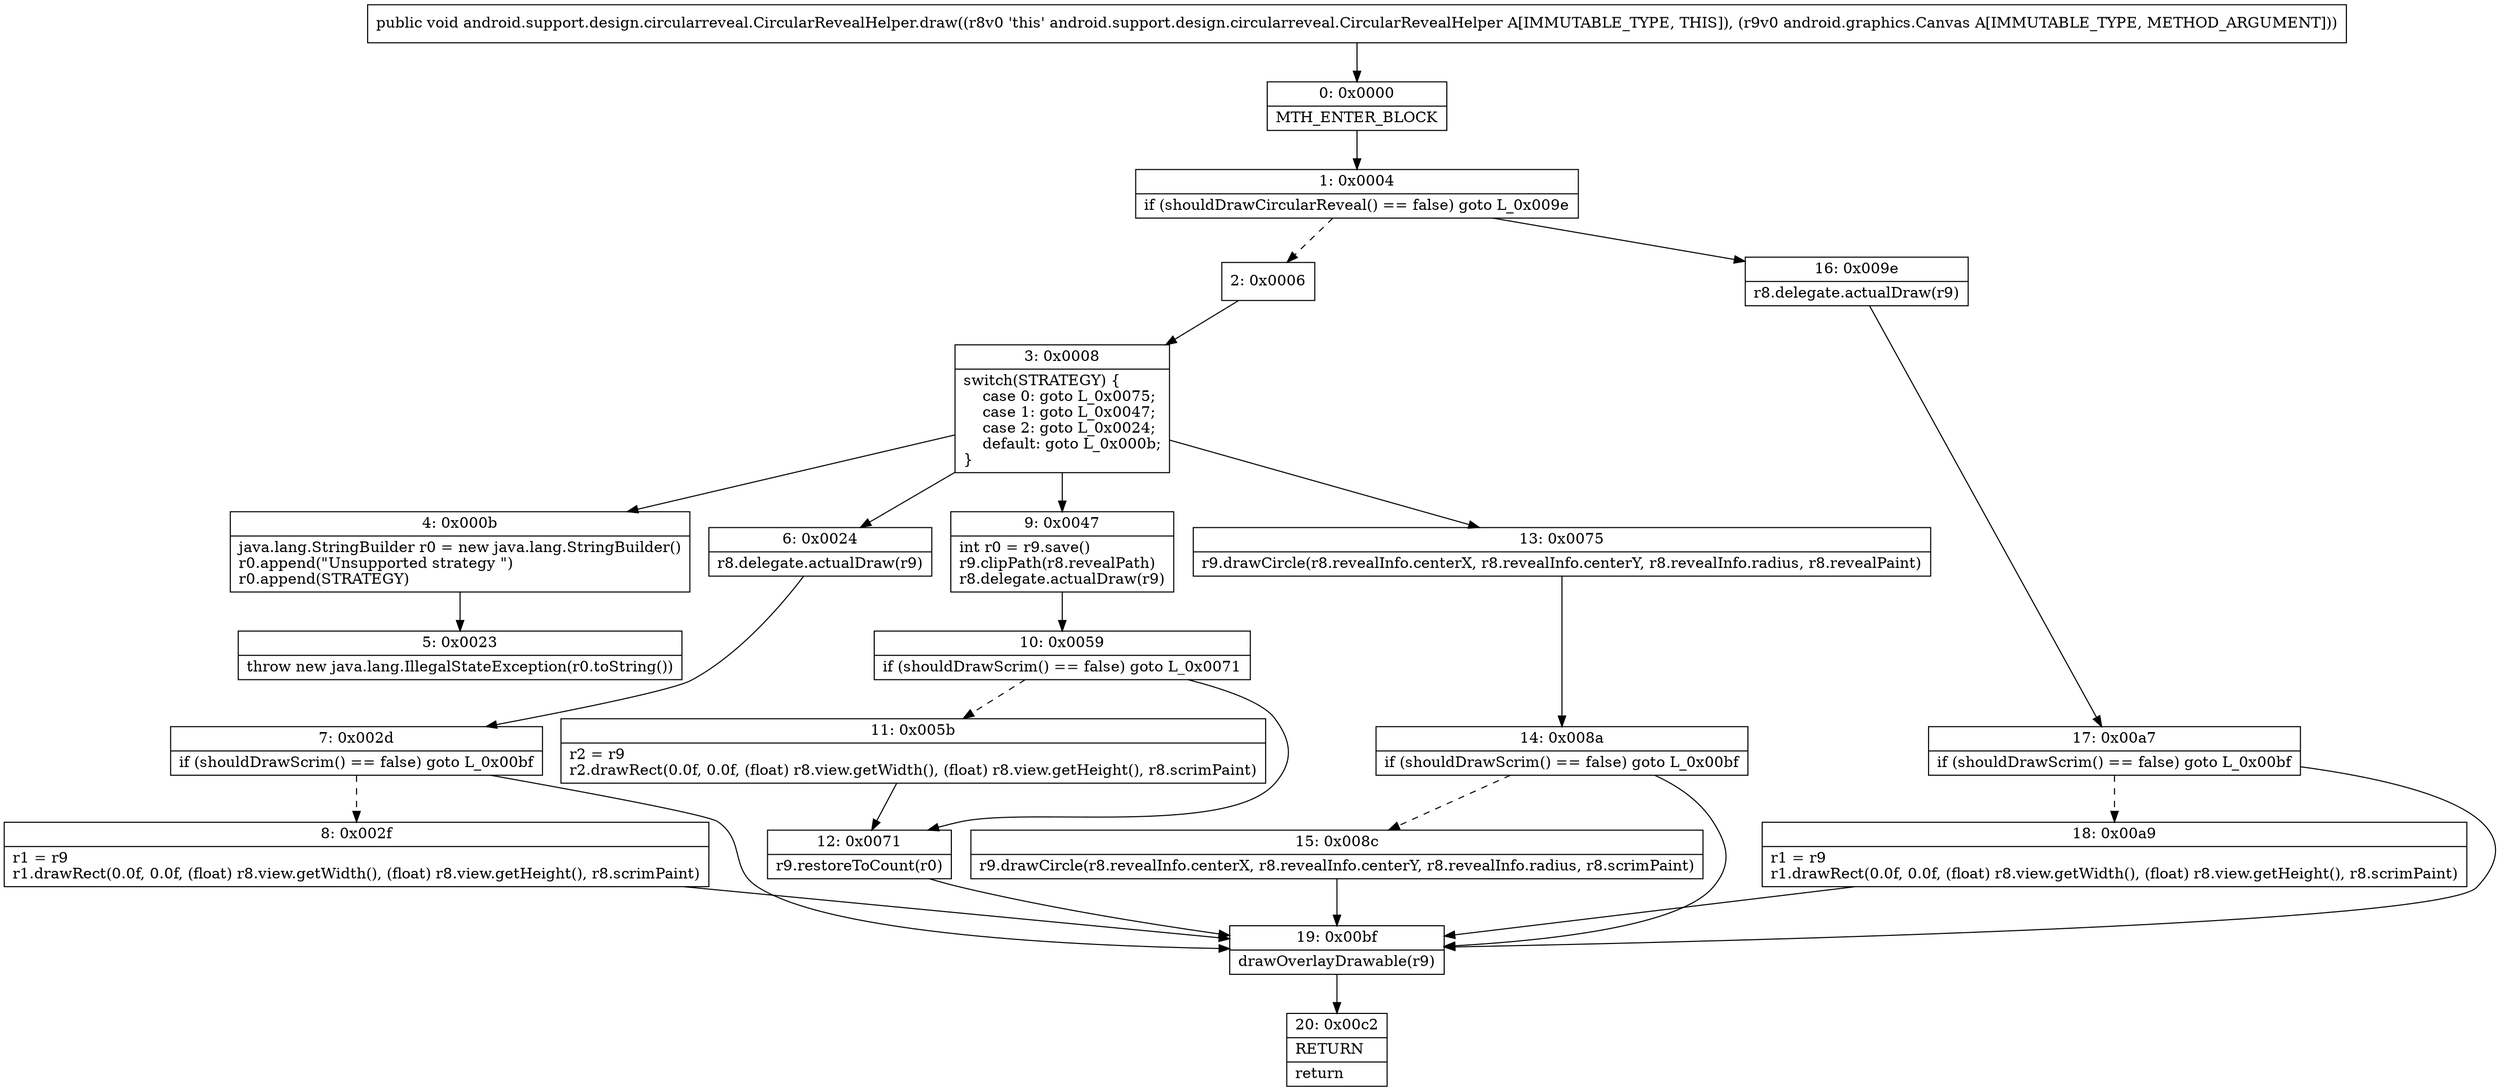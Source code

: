 digraph "CFG forandroid.support.design.circularreveal.CircularRevealHelper.draw(Landroid\/graphics\/Canvas;)V" {
Node_0 [shape=record,label="{0\:\ 0x0000|MTH_ENTER_BLOCK\l}"];
Node_1 [shape=record,label="{1\:\ 0x0004|if (shouldDrawCircularReveal() == false) goto L_0x009e\l}"];
Node_2 [shape=record,label="{2\:\ 0x0006}"];
Node_3 [shape=record,label="{3\:\ 0x0008|switch(STRATEGY) \{\l    case 0: goto L_0x0075;\l    case 1: goto L_0x0047;\l    case 2: goto L_0x0024;\l    default: goto L_0x000b;\l\}\l}"];
Node_4 [shape=record,label="{4\:\ 0x000b|java.lang.StringBuilder r0 = new java.lang.StringBuilder()\lr0.append(\"Unsupported strategy \")\lr0.append(STRATEGY)\l}"];
Node_5 [shape=record,label="{5\:\ 0x0023|throw new java.lang.IllegalStateException(r0.toString())\l}"];
Node_6 [shape=record,label="{6\:\ 0x0024|r8.delegate.actualDraw(r9)\l}"];
Node_7 [shape=record,label="{7\:\ 0x002d|if (shouldDrawScrim() == false) goto L_0x00bf\l}"];
Node_8 [shape=record,label="{8\:\ 0x002f|r1 = r9\lr1.drawRect(0.0f, 0.0f, (float) r8.view.getWidth(), (float) r8.view.getHeight(), r8.scrimPaint)\l}"];
Node_9 [shape=record,label="{9\:\ 0x0047|int r0 = r9.save()\lr9.clipPath(r8.revealPath)\lr8.delegate.actualDraw(r9)\l}"];
Node_10 [shape=record,label="{10\:\ 0x0059|if (shouldDrawScrim() == false) goto L_0x0071\l}"];
Node_11 [shape=record,label="{11\:\ 0x005b|r2 = r9\lr2.drawRect(0.0f, 0.0f, (float) r8.view.getWidth(), (float) r8.view.getHeight(), r8.scrimPaint)\l}"];
Node_12 [shape=record,label="{12\:\ 0x0071|r9.restoreToCount(r0)\l}"];
Node_13 [shape=record,label="{13\:\ 0x0075|r9.drawCircle(r8.revealInfo.centerX, r8.revealInfo.centerY, r8.revealInfo.radius, r8.revealPaint)\l}"];
Node_14 [shape=record,label="{14\:\ 0x008a|if (shouldDrawScrim() == false) goto L_0x00bf\l}"];
Node_15 [shape=record,label="{15\:\ 0x008c|r9.drawCircle(r8.revealInfo.centerX, r8.revealInfo.centerY, r8.revealInfo.radius, r8.scrimPaint)\l}"];
Node_16 [shape=record,label="{16\:\ 0x009e|r8.delegate.actualDraw(r9)\l}"];
Node_17 [shape=record,label="{17\:\ 0x00a7|if (shouldDrawScrim() == false) goto L_0x00bf\l}"];
Node_18 [shape=record,label="{18\:\ 0x00a9|r1 = r9\lr1.drawRect(0.0f, 0.0f, (float) r8.view.getWidth(), (float) r8.view.getHeight(), r8.scrimPaint)\l}"];
Node_19 [shape=record,label="{19\:\ 0x00bf|drawOverlayDrawable(r9)\l}"];
Node_20 [shape=record,label="{20\:\ 0x00c2|RETURN\l|return\l}"];
MethodNode[shape=record,label="{public void android.support.design.circularreveal.CircularRevealHelper.draw((r8v0 'this' android.support.design.circularreveal.CircularRevealHelper A[IMMUTABLE_TYPE, THIS]), (r9v0 android.graphics.Canvas A[IMMUTABLE_TYPE, METHOD_ARGUMENT])) }"];
MethodNode -> Node_0;
Node_0 -> Node_1;
Node_1 -> Node_2[style=dashed];
Node_1 -> Node_16;
Node_2 -> Node_3;
Node_3 -> Node_4;
Node_3 -> Node_6;
Node_3 -> Node_9;
Node_3 -> Node_13;
Node_4 -> Node_5;
Node_6 -> Node_7;
Node_7 -> Node_8[style=dashed];
Node_7 -> Node_19;
Node_8 -> Node_19;
Node_9 -> Node_10;
Node_10 -> Node_11[style=dashed];
Node_10 -> Node_12;
Node_11 -> Node_12;
Node_12 -> Node_19;
Node_13 -> Node_14;
Node_14 -> Node_15[style=dashed];
Node_14 -> Node_19;
Node_15 -> Node_19;
Node_16 -> Node_17;
Node_17 -> Node_18[style=dashed];
Node_17 -> Node_19;
Node_18 -> Node_19;
Node_19 -> Node_20;
}

